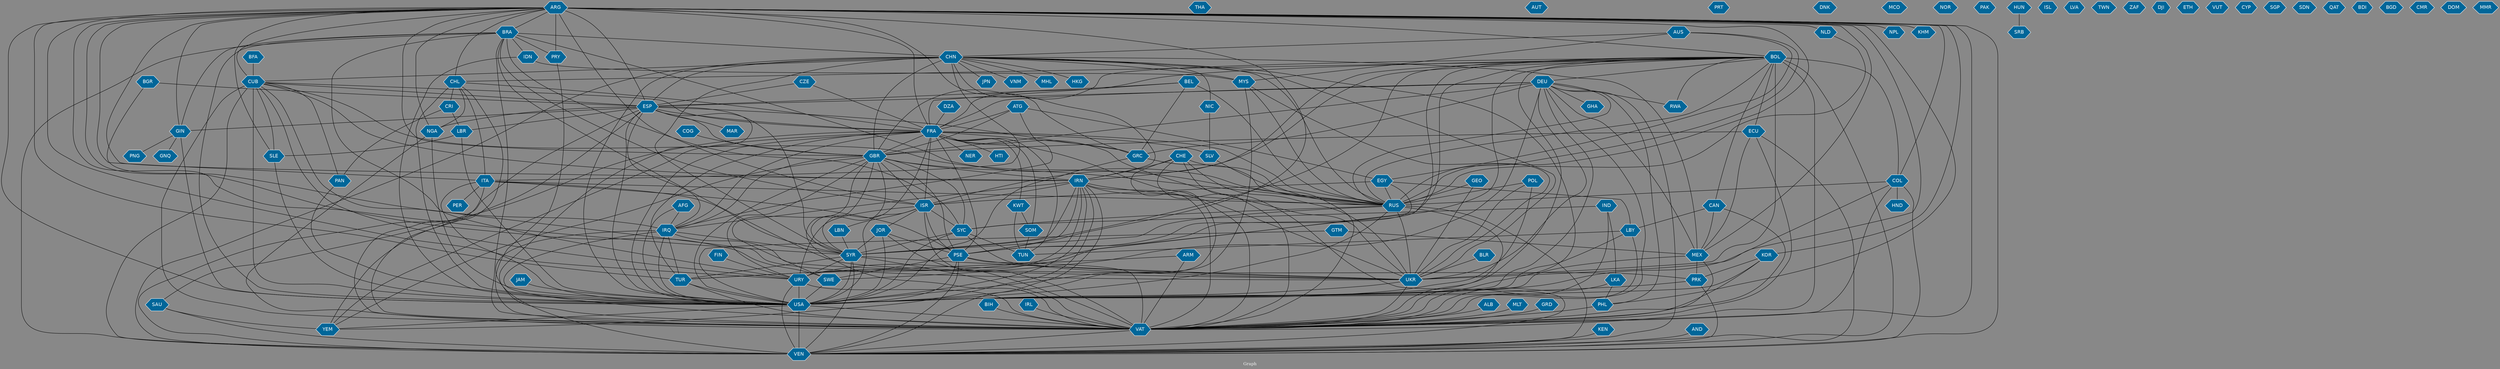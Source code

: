// Countries together in item graph
graph {
	graph [bgcolor="#888888" fontcolor=white fontsize=12 label="Graph" outputorder=edgesfirst overlap=prism]
	node [color=white fillcolor="#006699" fontcolor=white fontname=Helvetica shape=hexagon style=filled]
	edge [arrowhead=open color=black fontcolor=white fontname=Courier fontsize=12]
		AFG [label=AFG]
		COL [label=COL]
		VAT [label=VAT]
		USA [label=USA]
		IRQ [label=IRQ]
		GRC [label=GRC]
		URY [label=URY]
		FRA [label=FRA]
		ARG [label=ARG]
		CUB [label=CUB]
		BRA [label=BRA]
		VEN [label=VEN]
		ESP [label=ESP]
		POL [label=POL]
		IRN [label=IRN]
		ARM [label=ARM]
		SYR [label=SYR]
		RUS [label=RUS]
		UKR [label=UKR]
		BLR [label=BLR]
		BGR [label=BGR]
		ECU [label=ECU]
		DEU [label=DEU]
		EGY [label=EGY]
		CHL [label=CHL]
		NPL [label=NPL]
		KOR [label=KOR]
		ISR [label=ISR]
		PSE [label=PSE]
		MYS [label=MYS]
		CHN [label=CHN]
		NLD [label=NLD]
		YEM [label=YEM]
		GBR [label=GBR]
		BOL [label=BOL]
		MEX [label=MEX]
		NER [label=NER]
		ITA [label=ITA]
		CHE [label=CHE]
		TUR [label=TUR]
		IND [label=IND]
		THA [label=THA]
		GEO [label=GEO]
		HKG [label=HKG]
		TUN [label=TUN]
		PRK [label=PRK]
		BIH [label=BIH]
		NGA [label=NGA]
		GHA [label=GHA]
		IDN [label=IDN]
		IRL [label=IRL]
		HTI [label=HTI]
		KEN [label=KEN]
		AUT [label=AUT]
		AUS [label=AUS]
		LBR [label=LBR]
		JOR [label=JOR]
		BEL [label=BEL]
		GIN [label=GIN]
		GNQ [label=GNQ]
		PRT [label=PRT]
		CAN [label=CAN]
		COG [label=COG]
		LKA [label=LKA]
		PHL [label=PHL]
		DNK [label=DNK]
		ATG [label=ATG]
		MCO [label=MCO]
		BFA [label=BFA]
		HND [label=HND]
		JPN [label=JPN]
		PAN [label=PAN]
		DZA [label=DZA]
		SYC [label=SYC]
		LBY [label=LBY]
		SLV [label=SLV]
		NOR [label=NOR]
		PAK [label=PAK]
		HUN [label=HUN]
		VNM [label=VNM]
		SAU [label=SAU]
		ALB [label=ALB]
		PRY [label=PRY]
		SLE [label=SLE]
		ISL [label=ISL]
		CRI [label=CRI]
		KWT [label=KWT]
		GTM [label=GTM]
		LVA [label=LVA]
		SOM [label=SOM]
		TWN [label=TWN]
		SWE [label=SWE]
		PER [label=PER]
		ZAF [label=ZAF]
		DJI [label=DJI]
		LBN [label=LBN]
		KHM [label=KHM]
		ETH [label=ETH]
		FIN [label=FIN]
		RWA [label=RWA]
		SRB [label=SRB]
		MHL [label=MHL]
		VUT [label=VUT]
		CYP [label=CYP]
		MAR [label=MAR]
		SGP [label=SGP]
		SDN [label=SDN]
		MLT [label=MLT]
		QAT [label=QAT]
		BDI [label=BDI]
		NIC [label=NIC]
		AND [label=AND]
		BGD [label=BGD]
		GRD [label=GRD]
		CMR [label=CMR]
		DOM [label=DOM]
		PNG [label=PNG]
		JAM [label=JAM]
		CZE [label=CZE]
		MMR [label=MMR]
			SYC -- TUN [weight=1]
			CHL -- ITA [weight=1]
			GBR -- URY [weight=1]
			IDN -- MYS [weight=2]
			LBR -- SLE [weight=1]
			SYR -- TUR [weight=3]
			GIN -- USA [weight=1]
			SYR -- VAT [weight=4]
			ISR -- SYC [weight=1]
			USA -- VAT [weight=22]
			CUB -- PAN [weight=2]
			CHE -- RUS [weight=1]
			PHL -- VAT [weight=10]
			ATG -- IRQ [weight=1]
			BRA -- VAT [weight=1]
			SAU -- YEM [weight=1]
			ARG -- USA [weight=8]
			BIH -- VAT [weight=2]
			SAU -- VEN [weight=1]
			GBR -- IRN [weight=1]
			URY -- USA [weight=16]
			IND -- VAT [weight=1]
			DEU -- SWE [weight=1]
			IND -- SYC [weight=1]
			CHN -- UKR [weight=1]
			SOM -- TUN [weight=1]
			ARG -- SYR [weight=2]
			BOL -- CAN [weight=1]
			BRA -- ISR [weight=1]
			CHN -- VAT [weight=2]
			ARM -- TUR [weight=1]
			IRL -- VAT [weight=2]
			MYS -- RUS [weight=2]
			CRI -- LBR [weight=1]
			SYR -- VEN [weight=1]
			FIN -- URY [weight=1]
			IRQ -- VEN [weight=1]
			COL -- VAT [weight=1]
			FRA -- SOM [weight=1]
			DEU -- GBR [weight=3]
			ARG -- ESP [weight=7]
			AFG -- USA [weight=6]
			BRA -- USA [weight=4]
			BOL -- DEU [weight=1]
			FRA -- NER [weight=1]
			ARG -- VAT [weight=13]
			TUR -- VAT [weight=9]
			COL -- VEN [weight=3]
			IRN -- UKR [weight=1]
			BRA -- PRK [weight=1]
			CHE -- USA [weight=1]
			PSE -- VAT [weight=19]
			BEL -- GRC [weight=2]
			IRN -- VAT [weight=1]
			CHE -- VEN [weight=1]
			BOL -- URY [weight=1]
			SYC -- USA [weight=2]
			IRN -- ISR [weight=10]
			ARG -- CUB [weight=1]
			SYC -- SYR [weight=1]
			LBR -- USA [weight=2]
			ARG -- NPL [weight=8]
			LBY -- USA [weight=2]
			GBR -- PSE [weight=1]
			CHN -- MHL [weight=1]
			CHL -- FRA [weight=1]
			JOR -- SYR [weight=3]
			ARG -- SLE [weight=2]
			CHL -- USA [weight=1]
			USA -- YEM [weight=3]
			KEN -- VEN [weight=6]
			BOL -- TUR [weight=2]
			CUB -- IRN [weight=1]
			BFA -- CUB [weight=1]
			ARG -- URY [weight=10]
			CHN -- ESP [weight=1]
			GBR -- VAT [weight=3]
			PRK -- USA [weight=14]
			DEU -- ESP [weight=3]
			URY -- VEN [weight=3]
			ISR -- LBN [weight=1]
			MEX -- PRK [weight=1]
			COL -- RUS [weight=1]
			ARG -- VEN [weight=1]
			DEU -- MEX [weight=1]
			PSE -- SWE [weight=1]
			CUB -- RUS [weight=3]
			CZE -- FRA [weight=1]
			TUR -- USA [weight=1]
			PSE -- VEN [weight=1]
			LBY -- TUN [weight=1]
			KOR -- PRK [weight=3]
			AUS -- EGY [weight=1]
			NGA -- USA [weight=4]
			DEU -- RUS [weight=12]
			BOL -- GBR [weight=2]
			KOR -- USA [weight=4]
			CHN -- USA [weight=21]
			CAN -- VAT [weight=1]
			ESP -- NGA [weight=1]
			EGY -- PSE [weight=3]
			CHN -- GBR [weight=1]
			GRD -- VAT [weight=1]
			BRA -- RUS [weight=1]
			ATG -- EGY [weight=1]
			NIC -- SLV [weight=1]
			CZE -- ESP [weight=1]
			SLV -- VAT [weight=1]
			RUS -- SYR [weight=3]
			EGY -- ISR [weight=2]
			ARG -- PRY [weight=4]
			SYR -- URY [weight=6]
			ARG -- IRN [weight=1]
			ARG -- COL [weight=2]
			GBR -- SYC [weight=2]
			ECU -- MEX [weight=1]
			ARG -- PHL [weight=1]
			CAN -- LBY [weight=1]
			ISR -- VAT [weight=14]
			ARG -- PSE [weight=3]
			KOR -- VAT [weight=3]
			KWT -- SOM [weight=1]
			FRA -- HTI [weight=1]
			ITA -- VAT [weight=9]
			CHN -- VNM [weight=2]
			DEU -- RWA [weight=1]
			BLR -- UKR [weight=3]
			IRN -- VEN [weight=3]
			ESP -- LBR [weight=1]
			CHN -- JPN [weight=1]
			GTM -- USA [weight=1]
			FRA -- SAU [weight=1]
			SYC -- UKR [weight=1]
			CHN -- VEN [weight=3]
			ARG -- FRA [weight=3]
			LBN -- SYR [weight=1]
			CUB -- VAT [weight=11]
			IRQ -- UKR [weight=1]
			PSE -- USA [weight=4]
			IRQ -- SYR [weight=10]
			IRN -- URY [weight=1]
			ESP -- SYR [weight=2]
			PRY -- VAT [weight=1]
			ARG -- KOR [weight=1]
			ISR -- USA [weight=16]
			DEU -- GRC [weight=7]
			ARG -- GIN [weight=3]
			ATG -- FRA [weight=1]
			UKR -- USA [weight=28]
			GBR -- RUS [weight=4]
			ARM -- VAT [weight=5]
			BOL -- SYR [weight=1]
			IRN -- SYR [weight=1]
			IRN -- PSE [weight=1]
			BOL -- VAT [weight=32]
			ITA -- PSE [weight=1]
			KWT -- TUN [weight=3]
			ESP -- VAT [weight=4]
			POL -- USA [weight=1]
			GBR -- IRQ [weight=2]
			CHL -- VAT [weight=3]
			CHN -- CUB [weight=2]
			BOL -- ISR [weight=5]
			CHN -- NIC [weight=1]
			ECU -- VAT [weight=2]
			GBR -- SYR [weight=1]
			CHN -- MEX [weight=1]
			MLT -- VAT [weight=1]
			GRC -- RUS [weight=4]
			IRN -- RUS [weight=2]
			FRA -- USA [weight=13]
			DEU -- FRA [weight=9]
			JAM -- USA [weight=1]
			ISR -- PSE [weight=89]
			SLE -- USA [weight=1]
			FRA -- KWT [weight=2]
			ESP -- YEM [weight=1]
			FRA -- GBR [weight=6]
			UKR -- VAT [weight=7]
			IRN -- IRQ [weight=4]
			ALB -- VAT [weight=3]
			GIN -- PNG [weight=1]
			FRA -- GRC [weight=1]
			ARG -- IRQ [weight=3]
			DEU -- GHA [weight=1]
			ESP -- FRA [weight=5]
			DEU -- UKR [weight=5]
			NLD -- RUS [weight=1]
			GBR -- SWE [weight=1]
			BOL -- VEN [weight=1]
			CUB -- SLE [weight=1]
			ARG -- BOL [weight=2]
			ESP -- VEN [weight=7]
			SWE -- USA [weight=1]
			IND -- LKA [weight=1]
			ECU -- GBR [weight=2]
			BGR -- ESP [weight=1]
			CHN -- ITA [weight=1]
			ARG -- ITA [weight=3]
			ARG -- CHL [weight=11]
			SYR -- UKR [weight=1]
			MYS -- USA [weight=1]
			ESP -- IRQ [weight=1]
			VAT -- VEN [weight=9]
			FRA -- SYR [weight=2]
			BOL -- UKR [weight=11]
			LBY -- VAT [weight=2]
			ARG -- NGA [weight=7]
			NGA -- VAT [weight=1]
			MYS -- UKR [weight=3]
			AND -- VEN [weight=1]
			CHN -- SYR [weight=1]
			AFG -- IRQ [weight=1]
			ARG -- ISR [weight=7]
			CHL -- NGA [weight=3]
			RUS -- UKR [weight=85]
			ITA -- USA [weight=2]
			CHN -- MYS [weight=5]
			GTM -- MEX [weight=1]
			FRA -- RUS [weight=11]
			IRN -- USA [weight=23]
			GEO -- UKR [weight=1]
			ARG -- UKR [weight=1]
			CUB -- UKR [weight=1]
			ITA -- RUS [weight=2]
			DZA -- FRA [weight=3]
			ESP -- GBR [weight=3]
			BOL -- COL [weight=2]
			BOL -- RUS [weight=6]
			BRA -- SYC [weight=4]
			POL -- RUS [weight=1]
			MEX -- VAT [weight=5]
			EGY -- LBY [weight=1]
			ESP -- USA [weight=3]
			BRA -- CHN [weight=1]
			DEU -- VAT [weight=1]
			CUB -- URY [weight=1]
			FRA -- YEM [weight=1]
			AUS -- MYS [weight=1]
			RUS -- SYC [weight=4]
			ARG -- NLD [weight=1]
			ITA -- SYR [weight=1]
			GBR -- USA [weight=7]
			JOR -- PSE [weight=1]
			BRA -- GIN [weight=5]
			ARG -- RUS [weight=2]
			GEO -- RUS [weight=1]
			LKA -- VAT [weight=6]
			CUB -- VEN [weight=7]
			CHE -- IRN [weight=1]
			GRC -- USA [weight=2]
			MEX -- USA [weight=6]
			ESP -- GRC [weight=1]
			SYR -- USA [weight=28]
			BOL -- IRN [weight=2]
			DEU -- VEN [weight=1]
			ISR -- JOR [weight=1]
			RUS -- VEN [weight=3]
			JOR -- VAT [weight=4]
			CUB -- FRA [weight=4]
			PSE -- UKR [weight=1]
			JOR -- USA [weight=1]
			ESP -- GIN [weight=1]
			FRA -- PSE [weight=1]
			GBR -- ISR [weight=1]
			EGY -- RUS [weight=1]
			IDN -- USA [weight=1]
			HUN -- SRB [weight=1]
			BGR -- SWE [weight=1]
			GIN -- GNQ [weight=1]
			IRQ -- USA [weight=35]
			ATG -- GBR [weight=1]
			BOL -- ECU [weight=2]
			CHE -- VAT [weight=2]
			COG -- GBR [weight=1]
			ARG -- BRA [weight=8]
			DEU -- PHL [weight=1]
			CHL -- CRI [weight=2]
			FRA -- IRQ [weight=1]
			IRN -- YEM [weight=2]
			ECU -- VEN [weight=1]
			FRA -- VAT [weight=4]
			PRK -- VEN [weight=1]
			FRA -- TUR [weight=1]
			ARG -- GBR [weight=2]
			BRA -- PRY [weight=2]
			BEL -- FRA [weight=1]
			ARG -- KHM [weight=1]
			BRA -- IDN [weight=2]
			ITA -- PER [weight=1]
			CHN -- IRN [weight=1]
			BOL -- USA [weight=1]
			ARG -- TUR [weight=1]
			GBR -- YEM [weight=1]
			RUS -- VAT [weight=3]
			CRI -- PAN [weight=1]
			AUS -- RUS [weight=1]
			URY -- VAT [weight=2]
			CHN -- RUS [weight=8]
			ARG -- MEX [weight=3]
			RUS -- USA [weight=57]
			CHE -- UKR [weight=1]
			FRA -- SLV [weight=1]
			DEU -- USA [weight=9]
			BEL -- RUS [weight=2]
			ARG -- GRC [weight=4]
			USA -- VEN [weight=33]
			CUB -- USA [weight=104]
			BOL -- PSE [weight=6]
			BRA -- VEN [weight=1]
			PAN -- USA [weight=3]
			COL -- USA [weight=1]
			ESP -- MAR [weight=2]
			POL -- UKR [weight=1]
			BOL -- CHL [weight=7]
			BEL -- ESP [weight=1]
			FRA -- ISR [weight=3]
			ISR -- URY [weight=2]
			AUS -- CHN [weight=1]
			BRA -- URY [weight=1]
			IRQ -- TUR [weight=1]
			FRA -- UKR [weight=4]
			FRA -- TUN [weight=2]
			IRQ -- VAT [weight=10]
			LKA -- PHL [weight=1]
			BOL -- FRA [weight=1]
			CAN -- MEX [weight=1]
			CUB -- ESP [weight=1]
			COL -- HND [weight=1]
			CHN -- HKG [weight=5]
			BOL -- RWA [weight=1]
}